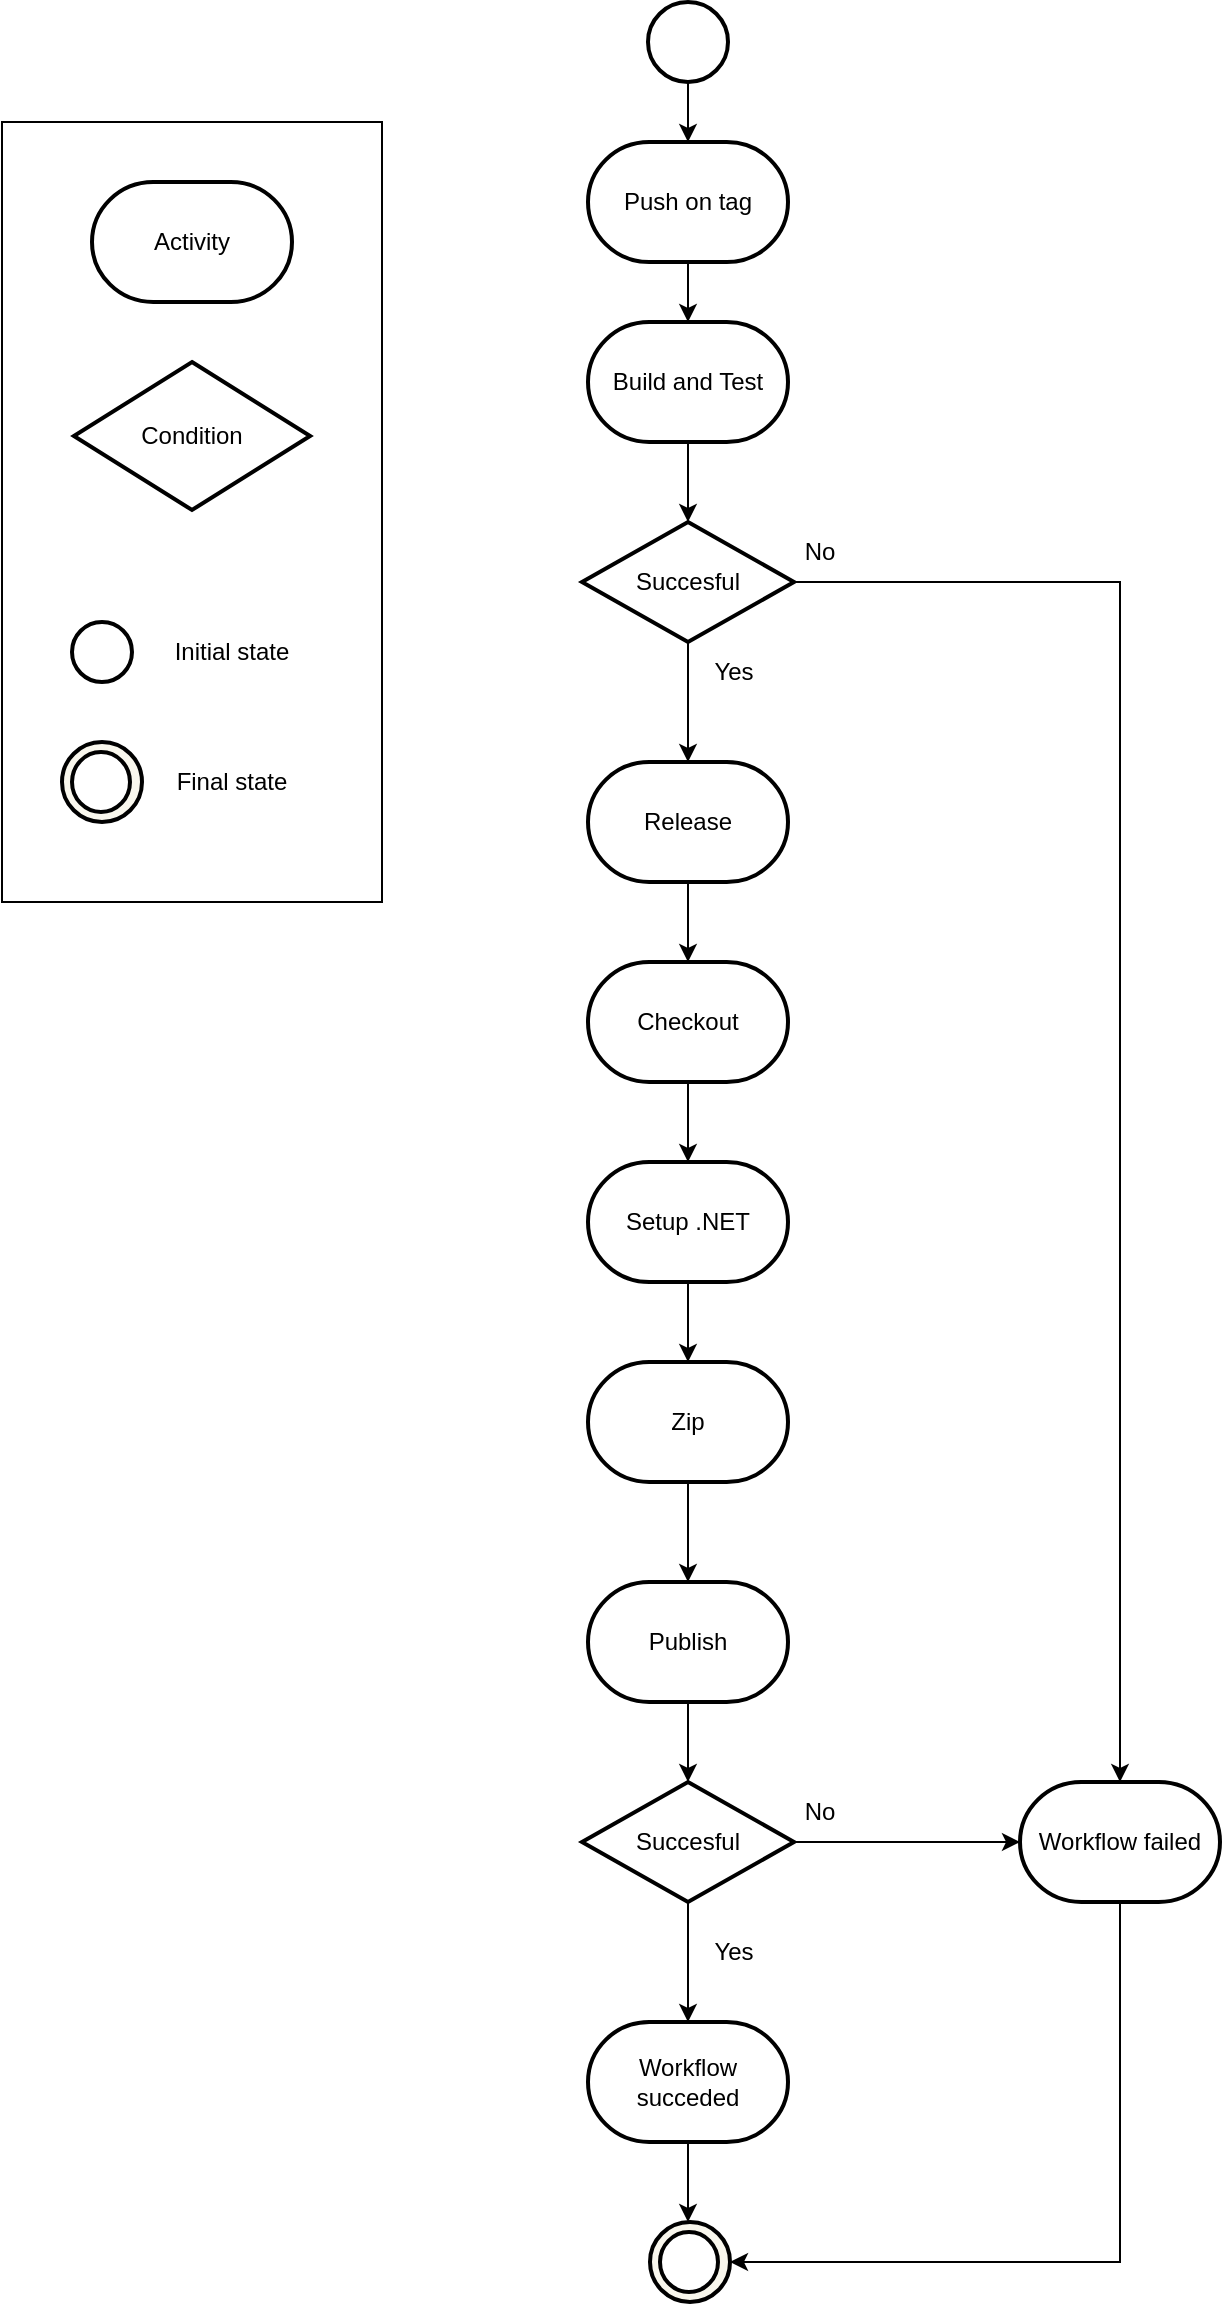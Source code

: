 <mxfile version="22.1.11" type="device">
  <diagram name="Side-1" id="gac7_SbUBjIwrD1Q7xQC">
    <mxGraphModel dx="1592" dy="989" grid="1" gridSize="10" guides="1" tooltips="1" connect="1" arrows="1" fold="1" page="1" pageScale="1" pageWidth="827" pageHeight="1169" background="none" math="0" shadow="0">
      <root>
        <mxCell id="0" />
        <mxCell id="1" parent="0" />
        <mxCell id="nFS4yDLmRUOcTEu6goMf-2" value="Build and Test" style="strokeWidth=2;html=1;shape=mxgraph.flowchart.terminator;whiteSpace=wrap;" parent="1" vertex="1">
          <mxGeometry x="363" y="170" width="100" height="60" as="geometry" />
        </mxCell>
        <mxCell id="nFS4yDLmRUOcTEu6goMf-27" value="" style="edgeStyle=orthogonalEdgeStyle;rounded=0;orthogonalLoop=1;jettySize=auto;html=1;" parent="1" source="nFS4yDLmRUOcTEu6goMf-5" target="nFS4yDLmRUOcTEu6goMf-7" edge="1">
          <mxGeometry relative="1" as="geometry" />
        </mxCell>
        <mxCell id="nFS4yDLmRUOcTEu6goMf-37" style="edgeStyle=orthogonalEdgeStyle;rounded=0;orthogonalLoop=1;jettySize=auto;html=1;" parent="1" source="nFS4yDLmRUOcTEu6goMf-5" target="nFS4yDLmRUOcTEu6goMf-25" edge="1">
          <mxGeometry relative="1" as="geometry" />
        </mxCell>
        <mxCell id="nFS4yDLmRUOcTEu6goMf-5" value="Succesful" style="strokeWidth=2;html=1;shape=mxgraph.flowchart.decision;whiteSpace=wrap;" parent="1" vertex="1">
          <mxGeometry x="360" y="270" width="106" height="60" as="geometry" />
        </mxCell>
        <mxCell id="nFS4yDLmRUOcTEu6goMf-6" style="edgeStyle=orthogonalEdgeStyle;rounded=0;orthogonalLoop=1;jettySize=auto;html=1;entryX=0.5;entryY=0;entryDx=0;entryDy=0;entryPerimeter=0;" parent="1" source="nFS4yDLmRUOcTEu6goMf-2" target="nFS4yDLmRUOcTEu6goMf-5" edge="1">
          <mxGeometry relative="1" as="geometry" />
        </mxCell>
        <mxCell id="nFS4yDLmRUOcTEu6goMf-28" value="" style="edgeStyle=orthogonalEdgeStyle;rounded=0;orthogonalLoop=1;jettySize=auto;html=1;" parent="1" source="nFS4yDLmRUOcTEu6goMf-7" target="nFS4yDLmRUOcTEu6goMf-8" edge="1">
          <mxGeometry relative="1" as="geometry" />
        </mxCell>
        <mxCell id="nFS4yDLmRUOcTEu6goMf-7" value="Release" style="strokeWidth=2;html=1;shape=mxgraph.flowchart.terminator;whiteSpace=wrap;" parent="1" vertex="1">
          <mxGeometry x="363" y="390" width="100" height="60" as="geometry" />
        </mxCell>
        <mxCell id="nFS4yDLmRUOcTEu6goMf-29" value="" style="edgeStyle=orthogonalEdgeStyle;rounded=0;orthogonalLoop=1;jettySize=auto;html=1;" parent="1" source="nFS4yDLmRUOcTEu6goMf-8" target="nFS4yDLmRUOcTEu6goMf-9" edge="1">
          <mxGeometry relative="1" as="geometry" />
        </mxCell>
        <mxCell id="nFS4yDLmRUOcTEu6goMf-8" value="Checkout" style="strokeWidth=2;html=1;shape=mxgraph.flowchart.terminator;whiteSpace=wrap;" parent="1" vertex="1">
          <mxGeometry x="363" y="490" width="100" height="60" as="geometry" />
        </mxCell>
        <mxCell id="nFS4yDLmRUOcTEu6goMf-30" value="" style="edgeStyle=orthogonalEdgeStyle;rounded=0;orthogonalLoop=1;jettySize=auto;html=1;" parent="1" source="nFS4yDLmRUOcTEu6goMf-9" target="nFS4yDLmRUOcTEu6goMf-10" edge="1">
          <mxGeometry relative="1" as="geometry" />
        </mxCell>
        <mxCell id="nFS4yDLmRUOcTEu6goMf-9" value="Setup .NET" style="strokeWidth=2;html=1;shape=mxgraph.flowchart.terminator;whiteSpace=wrap;" parent="1" vertex="1">
          <mxGeometry x="363" y="590" width="100" height="60" as="geometry" />
        </mxCell>
        <mxCell id="nFS4yDLmRUOcTEu6goMf-31" value="" style="edgeStyle=orthogonalEdgeStyle;rounded=0;orthogonalLoop=1;jettySize=auto;html=1;" parent="1" source="nFS4yDLmRUOcTEu6goMf-10" target="nFS4yDLmRUOcTEu6goMf-11" edge="1">
          <mxGeometry relative="1" as="geometry" />
        </mxCell>
        <mxCell id="nFS4yDLmRUOcTEu6goMf-10" value="Zip" style="strokeWidth=2;html=1;shape=mxgraph.flowchart.terminator;whiteSpace=wrap;" parent="1" vertex="1">
          <mxGeometry x="363" y="690" width="100" height="60" as="geometry" />
        </mxCell>
        <mxCell id="nFS4yDLmRUOcTEu6goMf-33" value="" style="edgeStyle=orthogonalEdgeStyle;rounded=0;orthogonalLoop=1;jettySize=auto;html=1;" parent="1" source="nFS4yDLmRUOcTEu6goMf-11" target="nFS4yDLmRUOcTEu6goMf-32" edge="1">
          <mxGeometry relative="1" as="geometry" />
        </mxCell>
        <mxCell id="nFS4yDLmRUOcTEu6goMf-11" value="Publish" style="strokeWidth=2;html=1;shape=mxgraph.flowchart.terminator;whiteSpace=wrap;" parent="1" vertex="1">
          <mxGeometry x="363" y="800" width="100" height="60" as="geometry" />
        </mxCell>
        <mxCell id="nFS4yDLmRUOcTEu6goMf-25" value="Workflow failed" style="strokeWidth=2;html=1;shape=mxgraph.flowchart.terminator;whiteSpace=wrap;" parent="1" vertex="1">
          <mxGeometry x="579" y="900" width="100" height="60" as="geometry" />
        </mxCell>
        <mxCell id="nFS4yDLmRUOcTEu6goMf-43" value="" style="edgeStyle=orthogonalEdgeStyle;rounded=0;orthogonalLoop=1;jettySize=auto;html=1;entryX=0.5;entryY=0;entryDx=0;entryDy=0;entryPerimeter=0;" parent="1" source="nFS4yDLmRUOcTEu6goMf-26" edge="1">
          <mxGeometry relative="1" as="geometry">
            <mxPoint x="413" y="1120" as="targetPoint" />
          </mxGeometry>
        </mxCell>
        <mxCell id="nFS4yDLmRUOcTEu6goMf-26" value="Workflow succeded" style="strokeWidth=2;html=1;shape=mxgraph.flowchart.terminator;whiteSpace=wrap;" parent="1" vertex="1">
          <mxGeometry x="363" y="1020" width="100" height="60" as="geometry" />
        </mxCell>
        <mxCell id="nFS4yDLmRUOcTEu6goMf-34" value="" style="edgeStyle=orthogonalEdgeStyle;rounded=0;orthogonalLoop=1;jettySize=auto;html=1;" parent="1" source="nFS4yDLmRUOcTEu6goMf-32" target="nFS4yDLmRUOcTEu6goMf-26" edge="1">
          <mxGeometry relative="1" as="geometry" />
        </mxCell>
        <mxCell id="nFS4yDLmRUOcTEu6goMf-35" value="" style="edgeStyle=orthogonalEdgeStyle;rounded=0;orthogonalLoop=1;jettySize=auto;html=1;" parent="1" source="nFS4yDLmRUOcTEu6goMf-32" target="nFS4yDLmRUOcTEu6goMf-25" edge="1">
          <mxGeometry relative="1" as="geometry" />
        </mxCell>
        <mxCell id="nFS4yDLmRUOcTEu6goMf-32" value="Succesful" style="strokeWidth=2;html=1;shape=mxgraph.flowchart.decision;whiteSpace=wrap;" parent="1" vertex="1">
          <mxGeometry x="360" y="900" width="106" height="60" as="geometry" />
        </mxCell>
        <mxCell id="bxZSKTLLewjvWJGx21NE-2" value="" style="edgeStyle=orthogonalEdgeStyle;rounded=0;orthogonalLoop=1;jettySize=auto;html=1;" parent="1" source="nFS4yDLmRUOcTEu6goMf-40" target="bxZSKTLLewjvWJGx21NE-1" edge="1">
          <mxGeometry relative="1" as="geometry" />
        </mxCell>
        <mxCell id="nFS4yDLmRUOcTEu6goMf-40" value="" style="strokeWidth=2;html=1;shape=mxgraph.flowchart.start_2;whiteSpace=wrap;" parent="1" vertex="1">
          <mxGeometry x="393" y="10" width="40" height="40" as="geometry" />
        </mxCell>
        <mxCell id="nFS4yDLmRUOcTEu6goMf-44" style="edgeStyle=orthogonalEdgeStyle;rounded=0;orthogonalLoop=1;jettySize=auto;html=1;entryX=1;entryY=0.5;entryDx=0;entryDy=0;entryPerimeter=0;exitX=0.5;exitY=1;exitDx=0;exitDy=0;exitPerimeter=0;" parent="1" source="nFS4yDLmRUOcTEu6goMf-25" target="lsqYxPy-9XXWUTmu1pkp-1" edge="1">
          <mxGeometry relative="1" as="geometry">
            <mxPoint x="433" y="1140" as="targetPoint" />
          </mxGeometry>
        </mxCell>
        <mxCell id="uWuAhqtrUh-FRUrdKTRr-1" value="Yes" style="text;html=1;strokeColor=none;fillColor=none;align=center;verticalAlign=middle;whiteSpace=wrap;rounded=0;" parent="1" vertex="1">
          <mxGeometry x="406" y="330" width="60" height="30" as="geometry" />
        </mxCell>
        <mxCell id="uWuAhqtrUh-FRUrdKTRr-2" value="Yes" style="text;html=1;strokeColor=none;fillColor=none;align=center;verticalAlign=middle;whiteSpace=wrap;rounded=0;" parent="1" vertex="1">
          <mxGeometry x="406" y="970" width="60" height="30" as="geometry" />
        </mxCell>
        <mxCell id="uWuAhqtrUh-FRUrdKTRr-3" value="No" style="text;html=1;strokeColor=none;fillColor=none;align=center;verticalAlign=middle;whiteSpace=wrap;rounded=0;" parent="1" vertex="1">
          <mxGeometry x="449" y="270" width="60" height="30" as="geometry" />
        </mxCell>
        <mxCell id="uWuAhqtrUh-FRUrdKTRr-5" value="No" style="text;html=1;strokeColor=none;fillColor=none;align=center;verticalAlign=middle;whiteSpace=wrap;rounded=0;" parent="1" vertex="1">
          <mxGeometry x="449" y="900" width="60" height="30" as="geometry" />
        </mxCell>
        <mxCell id="uWuAhqtrUh-FRUrdKTRr-6" value="" style="rounded=0;whiteSpace=wrap;html=1;fillColor=none;" parent="1" vertex="1">
          <mxGeometry x="70" y="70" width="190" height="390" as="geometry" />
        </mxCell>
        <mxCell id="uWuAhqtrUh-FRUrdKTRr-7" value="Condition" style="strokeWidth=2;html=1;shape=mxgraph.flowchart.decision;whiteSpace=wrap;" parent="1" vertex="1">
          <mxGeometry x="105.94" y="190" width="118.12" height="74" as="geometry" />
        </mxCell>
        <mxCell id="uWuAhqtrUh-FRUrdKTRr-8" value="" style="strokeWidth=2;html=1;shape=mxgraph.flowchart.start_2;whiteSpace=wrap;" parent="1" vertex="1">
          <mxGeometry x="105" y="320" width="30" height="30" as="geometry" />
        </mxCell>
        <mxCell id="uWuAhqtrUh-FRUrdKTRr-9" value="Initial state" style="text;html=1;strokeColor=none;fillColor=none;align=center;verticalAlign=middle;whiteSpace=wrap;rounded=0;" parent="1" vertex="1">
          <mxGeometry x="155" y="320" width="60" height="30" as="geometry" />
        </mxCell>
        <mxCell id="uWuAhqtrUh-FRUrdKTRr-10" value="Final state" style="text;html=1;strokeColor=none;fillColor=none;align=center;verticalAlign=middle;whiteSpace=wrap;rounded=0;" parent="1" vertex="1">
          <mxGeometry x="155" y="385" width="60" height="30" as="geometry" />
        </mxCell>
        <mxCell id="uWuAhqtrUh-FRUrdKTRr-11" value="Activity" style="strokeWidth=2;html=1;shape=mxgraph.flowchart.terminator;whiteSpace=wrap;" parent="1" vertex="1">
          <mxGeometry x="115" y="100" width="100" height="60" as="geometry" />
        </mxCell>
        <mxCell id="bxZSKTLLewjvWJGx21NE-3" value="" style="edgeStyle=orthogonalEdgeStyle;rounded=0;orthogonalLoop=1;jettySize=auto;html=1;" parent="1" source="bxZSKTLLewjvWJGx21NE-1" target="nFS4yDLmRUOcTEu6goMf-2" edge="1">
          <mxGeometry relative="1" as="geometry" />
        </mxCell>
        <mxCell id="bxZSKTLLewjvWJGx21NE-1" value="Push on tag" style="strokeWidth=2;html=1;shape=mxgraph.flowchart.terminator;whiteSpace=wrap;" parent="1" vertex="1">
          <mxGeometry x="363" y="80" width="100" height="60" as="geometry" />
        </mxCell>
        <mxCell id="lsqYxPy-9XXWUTmu1pkp-1" value="" style="strokeWidth=2;html=1;shape=mxgraph.flowchart.start_2;whiteSpace=wrap;fillColor=#f9f7ed;strokeColor=#000000;" vertex="1" parent="1">
          <mxGeometry x="394" y="1120" width="40" height="40" as="geometry" />
        </mxCell>
        <mxCell id="lsqYxPy-9XXWUTmu1pkp-2" value="" style="strokeWidth=2;html=1;shape=mxgraph.flowchart.start_2;whiteSpace=wrap;" vertex="1" parent="1">
          <mxGeometry x="399" y="1125" width="29" height="30" as="geometry" />
        </mxCell>
        <mxCell id="lsqYxPy-9XXWUTmu1pkp-3" value="" style="strokeWidth=2;html=1;shape=mxgraph.flowchart.start_2;whiteSpace=wrap;fillColor=#f9f7ed;strokeColor=#000000;" vertex="1" parent="1">
          <mxGeometry x="100" y="380" width="40" height="40" as="geometry" />
        </mxCell>
        <mxCell id="lsqYxPy-9XXWUTmu1pkp-4" value="" style="strokeWidth=2;html=1;shape=mxgraph.flowchart.start_2;whiteSpace=wrap;" vertex="1" parent="1">
          <mxGeometry x="105" y="385" width="29" height="30" as="geometry" />
        </mxCell>
      </root>
    </mxGraphModel>
  </diagram>
</mxfile>
